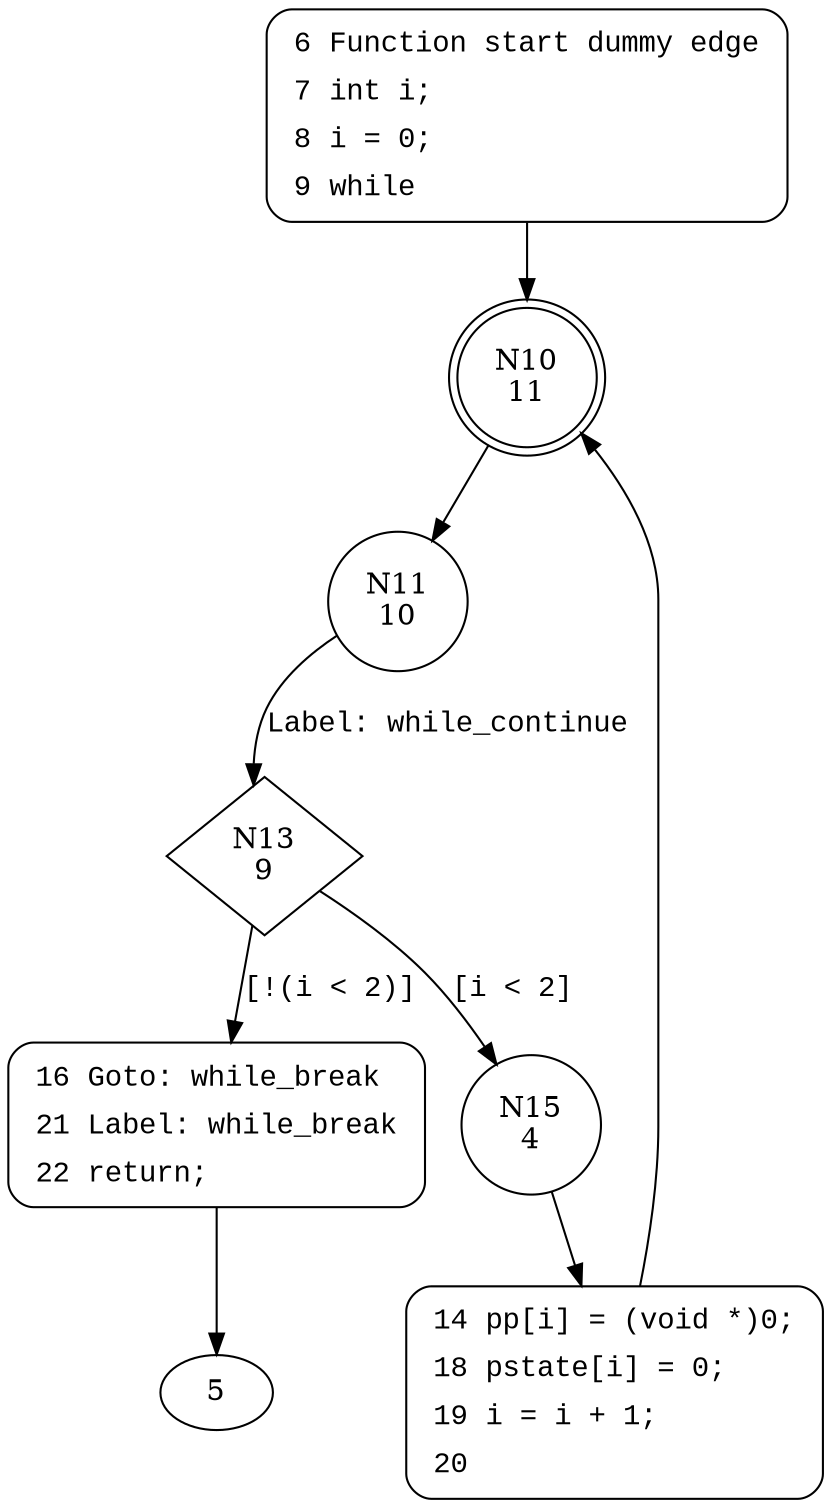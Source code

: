 digraph init {
10 [shape="doublecircle" label="N10\n11"]
11 [shape="circle" label="N11\n10"]
13 [shape="diamond" label="N13\n9"]
15 [shape="circle" label="N15\n4"]
16 [shape="circle" label="N16\n8"]
14 [shape="circle" label="N14\n3"]
6 [style="filled,bold" penwidth="1" fillcolor="white" fontname="Courier New" shape="Mrecord" label=<<table border="0" cellborder="0" cellpadding="3" bgcolor="white"><tr><td align="right">6</td><td align="left">Function start dummy edge</td></tr><tr><td align="right">7</td><td align="left">int i;</td></tr><tr><td align="right">8</td><td align="left">i = 0;</td></tr><tr><td align="right">9</td><td align="left">while</td></tr></table>>]
6 -> 10[label=""]
16 [style="filled,bold" penwidth="1" fillcolor="white" fontname="Courier New" shape="Mrecord" label=<<table border="0" cellborder="0" cellpadding="3" bgcolor="white"><tr><td align="right">16</td><td align="left">Goto: while_break</td></tr><tr><td align="right">21</td><td align="left">Label: while_break</td></tr><tr><td align="right">22</td><td align="left">return;</td></tr></table>>]
16 -> 5[label=""]
14 [style="filled,bold" penwidth="1" fillcolor="white" fontname="Courier New" shape="Mrecord" label=<<table border="0" cellborder="0" cellpadding="3" bgcolor="white"><tr><td align="right">14</td><td align="left">pp[i] = (void *)0;</td></tr><tr><td align="right">18</td><td align="left">pstate[i] = 0;</td></tr><tr><td align="right">19</td><td align="left">i = i + 1;</td></tr><tr><td align="right">20</td><td align="left"></td></tr></table>>]
14 -> 10[label=""]
10 -> 11 [label="" fontname="Courier New"]
13 -> 15 [label="[i < 2]" fontname="Courier New"]
13 -> 16 [label="[!(i < 2)]" fontname="Courier New"]
15 -> 14 [label="" fontname="Courier New"]
11 -> 13 [label="Label: while_continue" fontname="Courier New"]
}
